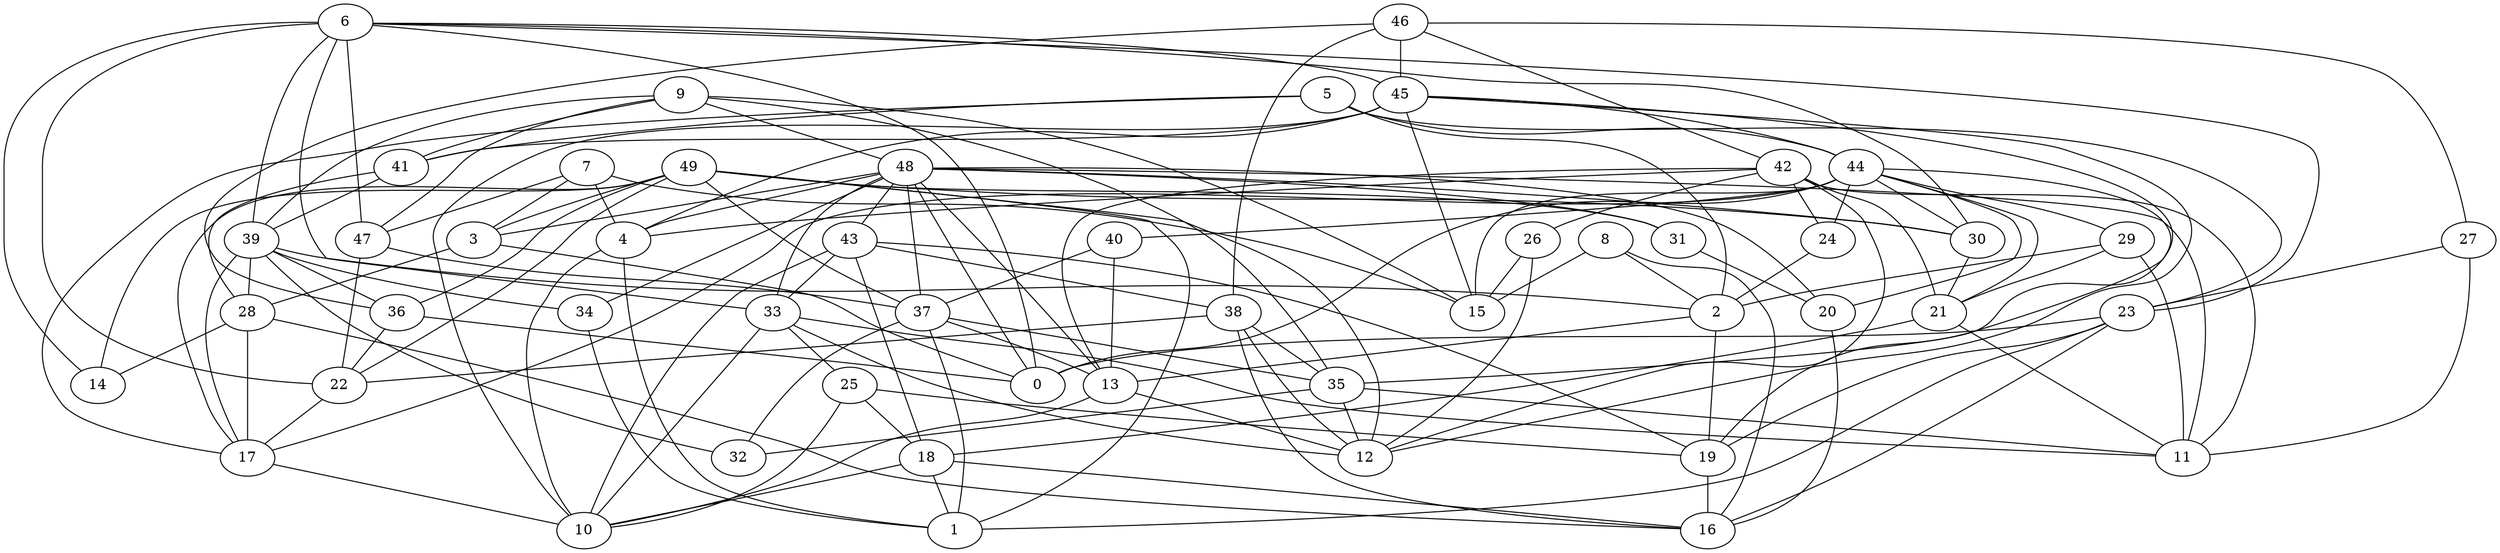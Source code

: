 digraph GG_graph {

subgraph G_graph {
edge [color = black]
"34" -> "1" [dir = none]
"31" -> "20" [dir = none]
"20" -> "16" [dir = none]
"38" -> "22" [dir = none]
"38" -> "16" [dir = none]
"38" -> "35" [dir = none]
"38" -> "12" [dir = none]
"43" -> "10" [dir = none]
"43" -> "33" [dir = none]
"43" -> "38" [dir = none]
"43" -> "19" [dir = none]
"43" -> "18" [dir = none]
"48" -> "3" [dir = none]
"48" -> "0" [dir = none]
"48" -> "31" [dir = none]
"48" -> "20" [dir = none]
"48" -> "34" [dir = none]
"48" -> "13" [dir = none]
"48" -> "30" [dir = none]
"48" -> "33" [dir = none]
"48" -> "11" [dir = none]
"48" -> "37" [dir = none]
"48" -> "4" [dir = none]
"48" -> "43" [dir = none]
"26" -> "15" [dir = none]
"26" -> "12" [dir = none]
"24" -> "2" [dir = none]
"33" -> "25" [dir = none]
"33" -> "11" [dir = none]
"33" -> "12" [dir = none]
"33" -> "10" [dir = none]
"13" -> "10" [dir = none]
"13" -> "12" [dir = none]
"18" -> "10" [dir = none]
"18" -> "16" [dir = none]
"19" -> "16" [dir = none]
"9" -> "41" [dir = none]
"9" -> "39" [dir = none]
"9" -> "48" [dir = none]
"9" -> "35" [dir = none]
"9" -> "15" [dir = none]
"9" -> "47" [dir = none]
"22" -> "17" [dir = none]
"4" -> "10" [dir = none]
"4" -> "1" [dir = none]
"29" -> "2" [dir = none]
"29" -> "11" [dir = none]
"29" -> "21" [dir = none]
"36" -> "22" [dir = none]
"49" -> "12" [dir = none]
"49" -> "14" [dir = none]
"49" -> "3" [dir = none]
"49" -> "1" [dir = none]
"49" -> "37" [dir = none]
"49" -> "30" [dir = none]
"49" -> "22" [dir = none]
"49" -> "36" [dir = none]
"49" -> "17" [dir = none]
"49" -> "31" [dir = none]
"42" -> "24" [dir = none]
"42" -> "21" [dir = none]
"42" -> "11" [dir = none]
"42" -> "12" [dir = none]
"42" -> "4" [dir = none]
"42" -> "13" [dir = none]
"42" -> "26" [dir = none]
"8" -> "16" [dir = none]
"8" -> "2" [dir = none]
"8" -> "15" [dir = none]
"46" -> "38" [dir = none]
"46" -> "27" [dir = none]
"46" -> "36" [dir = none]
"46" -> "42" [dir = none]
"46" -> "45" [dir = none]
"41" -> "28" [dir = none]
"41" -> "39" [dir = none]
"28" -> "16" [dir = none]
"28" -> "17" [dir = none]
"28" -> "14" [dir = none]
"40" -> "37" [dir = none]
"40" -> "13" [dir = none]
"17" -> "10" [dir = none]
"7" -> "3" [dir = none]
"7" -> "4" [dir = none]
"7" -> "47" [dir = none]
"7" -> "15" [dir = none]
"37" -> "13" [dir = none]
"37" -> "1" [dir = none]
"37" -> "32" [dir = none]
"37" -> "35" [dir = none]
"25" -> "18" [dir = none]
"25" -> "10" [dir = none]
"25" -> "19" [dir = none]
"2" -> "13" [dir = none]
"2" -> "19" [dir = none]
"27" -> "23" [dir = none]
"27" -> "11" [dir = none]
"35" -> "32" [dir = none]
"35" -> "12" [dir = none]
"35" -> "11" [dir = none]
"30" -> "21" [dir = none]
"6" -> "47" [dir = none]
"6" -> "0" [dir = none]
"6" -> "23" [dir = none]
"6" -> "30" [dir = none]
"6" -> "22" [dir = none]
"6" -> "45" [dir = none]
"6" -> "39" [dir = none]
"6" -> "14" [dir = none]
"45" -> "12" [dir = none]
"45" -> "15" [dir = none]
"45" -> "10" [dir = none]
"45" -> "4" [dir = none]
"45" -> "44" [dir = none]
"45" -> "41" [dir = none]
"45" -> "35" [dir = none]
"3" -> "28" [dir = none]
"3" -> "0" [dir = none]
"47" -> "37" [dir = none]
"47" -> "22" [dir = none]
"39" -> "36" [dir = none]
"39" -> "34" [dir = none]
"39" -> "17" [dir = none]
"39" -> "28" [dir = none]
"39" -> "32" [dir = none]
"39" -> "2" [dir = none]
"5" -> "44" [dir = none]
"5" -> "2" [dir = none]
"5" -> "41" [dir = none]
"5" -> "17" [dir = none]
"5" -> "23" [dir = none]
"23" -> "19" [dir = none]
"23" -> "0" [dir = none]
"23" -> "16" [dir = none]
"23" -> "1" [dir = none]
"21" -> "18" [dir = none]
"21" -> "11" [dir = none]
"44" -> "21" [dir = none]
"44" -> "24" [dir = none]
"44" -> "17" [dir = none]
"44" -> "15" [dir = none]
"44" -> "0" [dir = none]
"44" -> "29" [dir = none]
"44" -> "19" [dir = none]
"44" -> "20" [dir = none]
"44" -> "40" [dir = none]
"44" -> "30" [dir = none]
"18" -> "1" [dir = none]
"6" -> "33" [dir = none]
"36" -> "0" [dir = none]
}

}
